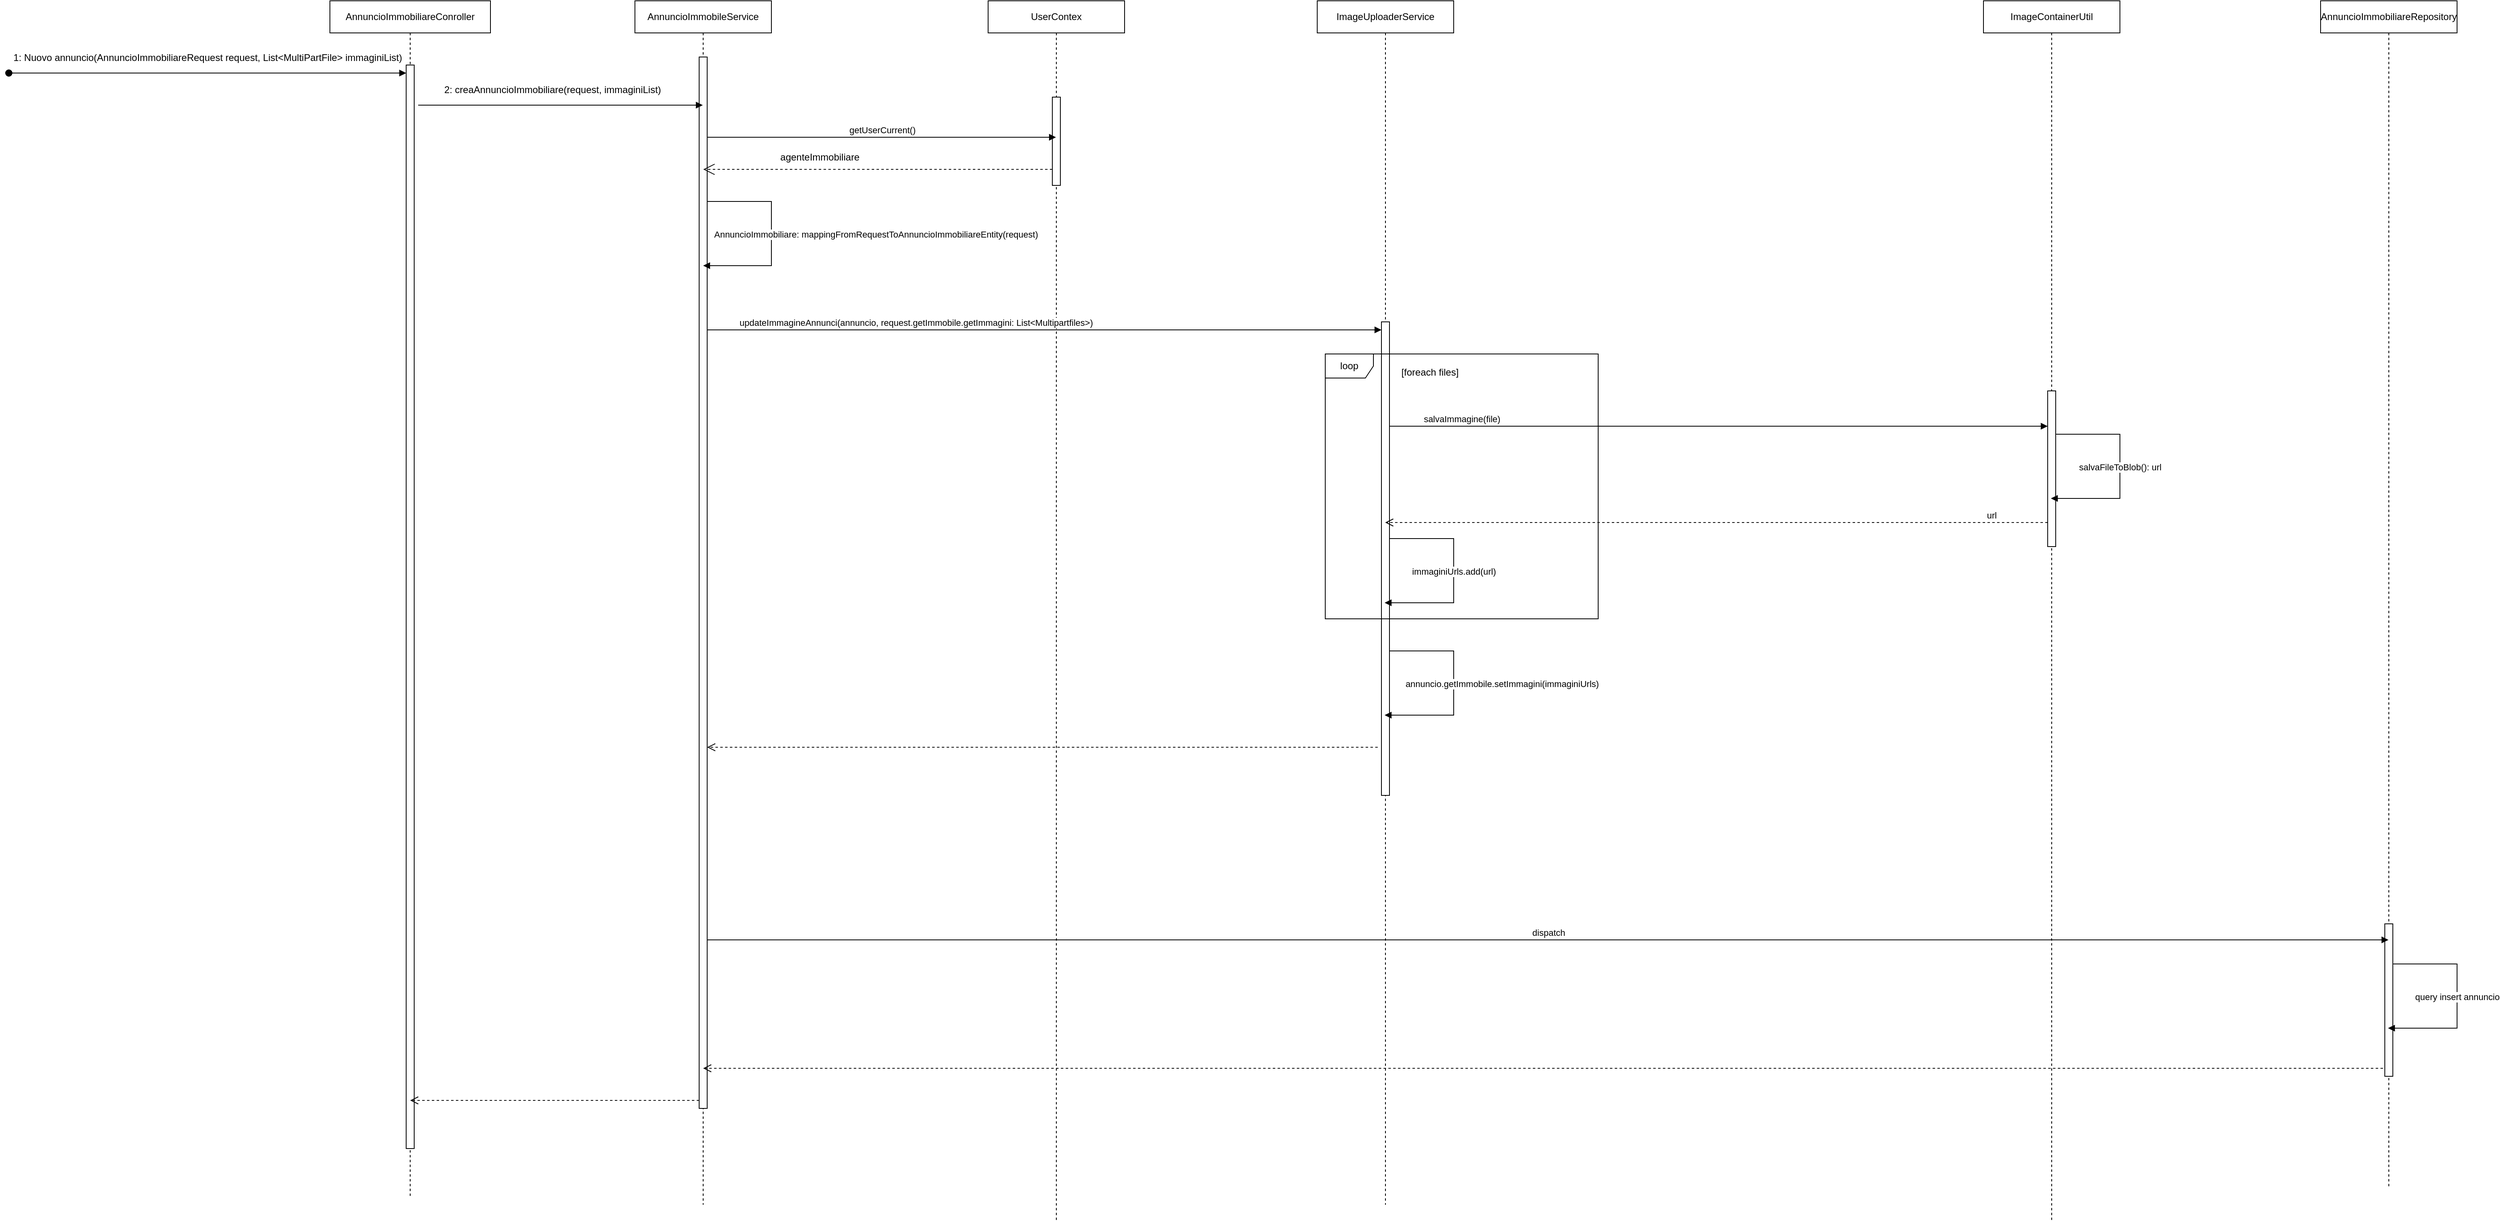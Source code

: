<mxfile version="28.2.5">
  <diagram name="Pagina-1" id="4_A5HrGLSW-UDN1cAMAc">
    <mxGraphModel dx="1869" dy="562" grid="1" gridSize="10" guides="1" tooltips="1" connect="1" arrows="1" fold="1" page="1" pageScale="1" pageWidth="827" pageHeight="1169" math="0" shadow="0">
      <root>
        <mxCell id="0" />
        <mxCell id="1" parent="0" />
        <mxCell id="xfmIgKKNJkjASMow5dHe-1" value="AnnuncioImmobiliareConroller" style="shape=umlLifeline;perimeter=lifelinePerimeter;whiteSpace=wrap;html=1;container=1;dropTarget=0;collapsible=0;recursiveResize=0;outlineConnect=0;portConstraint=eastwest;newEdgeStyle={&quot;curved&quot;:0,&quot;rounded&quot;:0};" vertex="1" parent="1">
          <mxGeometry x="140" y="30" width="200" height="1490" as="geometry" />
        </mxCell>
        <mxCell id="xfmIgKKNJkjASMow5dHe-3" value="" style="html=1;points=[[0,0,0,0,5],[0,1,0,0,-5],[1,0,0,0,5],[1,1,0,0,-5]];perimeter=orthogonalPerimeter;outlineConnect=0;targetShapes=umlLifeline;portConstraint=eastwest;newEdgeStyle={&quot;curved&quot;:0,&quot;rounded&quot;:0};" vertex="1" parent="xfmIgKKNJkjASMow5dHe-1">
          <mxGeometry x="95" y="80" width="10" height="1350" as="geometry" />
        </mxCell>
        <mxCell id="xfmIgKKNJkjASMow5dHe-2" value="&lt;font style=&quot;font-size: 12px;&quot;&gt;1: Nuovo annuncio(AnnuncioImmobiliareRequest request, List&amp;lt;MultiPartFile&amp;gt; immaginiList)&amp;nbsp;&lt;/font&gt;" style="html=1;verticalAlign=bottom;startArrow=oval;startFill=1;endArrow=block;startSize=8;curved=0;rounded=0;strokeWidth=1;jumpSize=14;" edge="1" parent="1" target="xfmIgKKNJkjASMow5dHe-3">
          <mxGeometry x="0.004" y="10" width="60" relative="1" as="geometry">
            <mxPoint x="-260" y="120" as="sourcePoint" />
            <mxPoint x="230" y="120" as="targetPoint" />
            <mxPoint as="offset" />
          </mxGeometry>
        </mxCell>
        <mxCell id="xfmIgKKNJkjASMow5dHe-4" value="AnnuncioImmobileService" style="shape=umlLifeline;perimeter=lifelinePerimeter;whiteSpace=wrap;html=1;container=1;dropTarget=0;collapsible=0;recursiveResize=0;outlineConnect=0;portConstraint=eastwest;newEdgeStyle={&quot;curved&quot;:0,&quot;rounded&quot;:0};" vertex="1" parent="1">
          <mxGeometry x="520" y="30" width="170" height="1500" as="geometry" />
        </mxCell>
        <mxCell id="xfmIgKKNJkjASMow5dHe-5" value="" style="html=1;points=[[0,0,0,0,5],[0,1,0,0,-5],[1,0,0,0,5],[1,1,0,0,-5]];perimeter=orthogonalPerimeter;outlineConnect=0;targetShapes=umlLifeline;portConstraint=eastwest;newEdgeStyle={&quot;curved&quot;:0,&quot;rounded&quot;:0};" vertex="1" parent="xfmIgKKNJkjASMow5dHe-4">
          <mxGeometry x="80" y="70" width="10" height="1310" as="geometry" />
        </mxCell>
        <mxCell id="xfmIgKKNJkjASMow5dHe-6" value="&lt;font style=&quot;font-size: 12px;&quot;&gt;2: creaAnnuncioImmobiliare(request, immaginiList)&lt;/font&gt;" style="html=1;verticalAlign=bottom;endArrow=block;curved=0;rounded=0;" edge="1" parent="1" target="xfmIgKKNJkjASMow5dHe-4">
          <mxGeometry x="-0.06" y="10" width="80" relative="1" as="geometry">
            <mxPoint x="250" y="160" as="sourcePoint" />
            <mxPoint x="551" y="160" as="targetPoint" />
            <mxPoint as="offset" />
          </mxGeometry>
        </mxCell>
        <mxCell id="xfmIgKKNJkjASMow5dHe-7" value="UserContex" style="shape=umlLifeline;perimeter=lifelinePerimeter;whiteSpace=wrap;html=1;container=1;dropTarget=0;collapsible=0;recursiveResize=0;outlineConnect=0;portConstraint=eastwest;newEdgeStyle={&quot;curved&quot;:0,&quot;rounded&quot;:0};" vertex="1" parent="1">
          <mxGeometry x="960" y="30" width="170" height="1520" as="geometry" />
        </mxCell>
        <mxCell id="xfmIgKKNJkjASMow5dHe-8" value="" style="html=1;points=[[0,0,0,0,5],[0,1,0,0,-5],[1,0,0,0,5],[1,1,0,0,-5]];perimeter=orthogonalPerimeter;outlineConnect=0;targetShapes=umlLifeline;portConstraint=eastwest;newEdgeStyle={&quot;curved&quot;:0,&quot;rounded&quot;:0};" vertex="1" parent="xfmIgKKNJkjASMow5dHe-7">
          <mxGeometry x="80" y="120" width="10" height="110" as="geometry" />
        </mxCell>
        <mxCell id="xfmIgKKNJkjASMow5dHe-9" value="getUserCurrent()" style="html=1;verticalAlign=bottom;endArrow=block;curved=0;rounded=0;" edge="1" parent="1" target="xfmIgKKNJkjASMow5dHe-7">
          <mxGeometry width="80" relative="1" as="geometry">
            <mxPoint x="610" y="200" as="sourcePoint" />
            <mxPoint x="690" y="200" as="targetPoint" />
          </mxGeometry>
        </mxCell>
        <mxCell id="xfmIgKKNJkjASMow5dHe-10" value="" style="endArrow=open;endSize=12;dashed=1;html=1;rounded=0;" edge="1" parent="1">
          <mxGeometry x="0.011" width="160" relative="1" as="geometry">
            <mxPoint x="1040" y="240" as="sourcePoint" />
            <mxPoint x="605.136" y="240" as="targetPoint" />
            <mxPoint as="offset" />
          </mxGeometry>
        </mxCell>
        <mxCell id="xfmIgKKNJkjASMow5dHe-12" value="&lt;span style=&quot;font-weight: normal;&quot;&gt;agenteImmobiliare&lt;/span&gt;" style="text;align=center;fontStyle=1;verticalAlign=middle;spacingLeft=3;spacingRight=3;strokeColor=none;rotatable=0;points=[[0,0.5],[1,0.5]];portConstraint=eastwest;html=1;" vertex="1" parent="1">
          <mxGeometry x="690" y="210" width="120" height="30" as="geometry" />
        </mxCell>
        <mxCell id="xfmIgKKNJkjASMow5dHe-15" value="AnnuncioImmobiliare: mappingFromRequestToAnnuncioImmobiliareEntity(request)" style="html=1;verticalAlign=bottom;endArrow=block;curved=0;rounded=0;" edge="1" parent="1" target="xfmIgKKNJkjASMow5dHe-4">
          <mxGeometry x="0.06" y="130" width="80" relative="1" as="geometry">
            <mxPoint x="610" y="280" as="sourcePoint" />
            <mxPoint x="690" y="280" as="targetPoint" />
            <Array as="points">
              <mxPoint x="690" y="280" />
              <mxPoint x="690" y="360" />
            </Array>
            <mxPoint as="offset" />
          </mxGeometry>
        </mxCell>
        <mxCell id="xfmIgKKNJkjASMow5dHe-21" value="ImageUploaderService" style="shape=umlLifeline;perimeter=lifelinePerimeter;whiteSpace=wrap;html=1;container=1;dropTarget=0;collapsible=0;recursiveResize=0;outlineConnect=0;portConstraint=eastwest;newEdgeStyle={&quot;curved&quot;:0,&quot;rounded&quot;:0};" vertex="1" parent="1">
          <mxGeometry x="1370" y="30" width="170" height="1500" as="geometry" />
        </mxCell>
        <mxCell id="xfmIgKKNJkjASMow5dHe-22" value="" style="html=1;points=[[0,0,0,0,5],[0,1,0,0,-5],[1,0,0,0,5],[1,1,0,0,-5]];perimeter=orthogonalPerimeter;outlineConnect=0;targetShapes=umlLifeline;portConstraint=eastwest;newEdgeStyle={&quot;curved&quot;:0,&quot;rounded&quot;:0};" vertex="1" parent="xfmIgKKNJkjASMow5dHe-21">
          <mxGeometry x="80" y="400" width="10" height="590" as="geometry" />
        </mxCell>
        <mxCell id="xfmIgKKNJkjASMow5dHe-23" value="updateImmagineAnnunci(annuncio, request.getImmobile.getImmagini: List&amp;lt;Multipartfiles&amp;gt;)" style="html=1;verticalAlign=bottom;endArrow=block;curved=0;rounded=0;" edge="1" parent="1" target="xfmIgKKNJkjASMow5dHe-22">
          <mxGeometry x="-0.381" width="80" relative="1" as="geometry">
            <mxPoint x="610" y="440" as="sourcePoint" />
            <mxPoint x="690" y="440" as="targetPoint" />
            <mxPoint as="offset" />
          </mxGeometry>
        </mxCell>
        <mxCell id="xfmIgKKNJkjASMow5dHe-26" value="&lt;span style=&quot;font-weight: normal;&quot;&gt;[foreach files]&lt;/span&gt;" style="text;align=center;fontStyle=1;verticalAlign=middle;spacingLeft=3;spacingRight=3;strokeColor=none;rotatable=0;points=[[0,0.5],[1,0.5]];portConstraint=eastwest;html=1;" vertex="1" parent="1">
          <mxGeometry x="1470" y="480" width="80" height="26" as="geometry" />
        </mxCell>
        <mxCell id="xfmIgKKNJkjASMow5dHe-27" value="ImageContainerUtil" style="shape=umlLifeline;perimeter=lifelinePerimeter;whiteSpace=wrap;html=1;container=1;dropTarget=0;collapsible=0;recursiveResize=0;outlineConnect=0;portConstraint=eastwest;newEdgeStyle={&quot;curved&quot;:0,&quot;rounded&quot;:0};" vertex="1" parent="1">
          <mxGeometry x="2200" y="30" width="170" height="1520" as="geometry" />
        </mxCell>
        <mxCell id="xfmIgKKNJkjASMow5dHe-28" value="" style="html=1;points=[[0,0,0,0,5],[0,1,0,0,-5],[1,0,0,0,5],[1,1,0,0,-5]];perimeter=orthogonalPerimeter;outlineConnect=0;targetShapes=umlLifeline;portConstraint=eastwest;newEdgeStyle={&quot;curved&quot;:0,&quot;rounded&quot;:0};" vertex="1" parent="xfmIgKKNJkjASMow5dHe-27">
          <mxGeometry x="80" y="486" width="10" height="194" as="geometry" />
        </mxCell>
        <mxCell id="xfmIgKKNJkjASMow5dHe-30" value="salvaImmagine(file)" style="html=1;verticalAlign=bottom;endArrow=block;curved=0;rounded=0;" edge="1" parent="1">
          <mxGeometry x="-0.78" width="80" relative="1" as="geometry">
            <mxPoint x="1460" y="560" as="sourcePoint" />
            <mxPoint x="2280" y="560" as="targetPoint" />
            <mxPoint as="offset" />
          </mxGeometry>
        </mxCell>
        <mxCell id="xfmIgKKNJkjASMow5dHe-31" value="url" style="html=1;verticalAlign=bottom;endArrow=open;dashed=1;endSize=8;curved=0;rounded=0;" edge="1" parent="1">
          <mxGeometry x="-0.83" relative="1" as="geometry">
            <mxPoint x="2280" y="680" as="sourcePoint" />
            <mxPoint x="1454.667" y="680" as="targetPoint" />
            <mxPoint as="offset" />
          </mxGeometry>
        </mxCell>
        <mxCell id="xfmIgKKNJkjASMow5dHe-32" value="salvaFileToBlob(): url" style="html=1;verticalAlign=bottom;endArrow=block;curved=0;rounded=0;" edge="1" parent="1">
          <mxGeometry x="0.057" width="80" relative="1" as="geometry">
            <mxPoint x="2290" y="570" as="sourcePoint" />
            <mxPoint x="2284" y="650" as="targetPoint" />
            <Array as="points">
              <mxPoint x="2370" y="570" />
              <mxPoint x="2370" y="650" />
            </Array>
            <mxPoint as="offset" />
          </mxGeometry>
        </mxCell>
        <mxCell id="xfmIgKKNJkjASMow5dHe-33" value="loop" style="shape=umlFrame;whiteSpace=wrap;html=1;pointerEvents=0;" vertex="1" parent="1">
          <mxGeometry x="1380" y="470" width="340" height="330" as="geometry" />
        </mxCell>
        <mxCell id="xfmIgKKNJkjASMow5dHe-34" value="immaginiUrls.add(url)" style="html=1;verticalAlign=bottom;endArrow=block;curved=0;rounded=0;" edge="1" parent="1">
          <mxGeometry x="0.057" width="80" relative="1" as="geometry">
            <mxPoint x="1460" y="700" as="sourcePoint" />
            <mxPoint x="1454" y="780" as="targetPoint" />
            <Array as="points">
              <mxPoint x="1540" y="700" />
              <mxPoint x="1540" y="780" />
            </Array>
            <mxPoint as="offset" />
          </mxGeometry>
        </mxCell>
        <mxCell id="xfmIgKKNJkjASMow5dHe-35" value="annuncio.getImmobile.setImmagini(immaginiUrls)" style="html=1;verticalAlign=bottom;endArrow=block;curved=0;rounded=0;" edge="1" parent="1">
          <mxGeometry x="0.057" y="60" width="80" relative="1" as="geometry">
            <mxPoint x="1460" y="840" as="sourcePoint" />
            <mxPoint x="1454" y="920" as="targetPoint" />
            <Array as="points">
              <mxPoint x="1540" y="840" />
              <mxPoint x="1540" y="920" />
            </Array>
            <mxPoint as="offset" />
          </mxGeometry>
        </mxCell>
        <mxCell id="xfmIgKKNJkjASMow5dHe-37" value="" style="html=1;verticalAlign=bottom;endArrow=open;dashed=1;endSize=8;curved=0;rounded=0;" edge="1" parent="1" target="xfmIgKKNJkjASMow5dHe-5">
          <mxGeometry x="-0.83" relative="1" as="geometry">
            <mxPoint x="1445.333" y="960" as="sourcePoint" />
            <mxPoint x="620" y="960" as="targetPoint" />
            <mxPoint as="offset" />
          </mxGeometry>
        </mxCell>
        <mxCell id="xfmIgKKNJkjASMow5dHe-38" value="AnnuncioImmobiliareRepository" style="shape=umlLifeline;perimeter=lifelinePerimeter;whiteSpace=wrap;html=1;container=1;dropTarget=0;collapsible=0;recursiveResize=0;outlineConnect=0;portConstraint=eastwest;newEdgeStyle={&quot;curved&quot;:0,&quot;rounded&quot;:0};" vertex="1" parent="1">
          <mxGeometry x="2620" y="30" width="170" height="1480" as="geometry" />
        </mxCell>
        <mxCell id="xfmIgKKNJkjASMow5dHe-39" value="" style="html=1;points=[[0,0,0,0,5],[0,1,0,0,-5],[1,0,0,0,5],[1,1,0,0,-5]];perimeter=orthogonalPerimeter;outlineConnect=0;targetShapes=umlLifeline;portConstraint=eastwest;newEdgeStyle={&quot;curved&quot;:0,&quot;rounded&quot;:0};" vertex="1" parent="xfmIgKKNJkjASMow5dHe-38">
          <mxGeometry x="80" y="1150" width="10" height="190" as="geometry" />
        </mxCell>
        <mxCell id="xfmIgKKNJkjASMow5dHe-40" value="dispatch" style="html=1;verticalAlign=bottom;endArrow=block;curved=0;rounded=0;" edge="1" parent="1" target="xfmIgKKNJkjASMow5dHe-38">
          <mxGeometry width="80" relative="1" as="geometry">
            <mxPoint x="610" y="1200" as="sourcePoint" />
            <mxPoint x="690" y="1200" as="targetPoint" />
          </mxGeometry>
        </mxCell>
        <mxCell id="xfmIgKKNJkjASMow5dHe-41" value="query insert annuncio" style="html=1;verticalAlign=bottom;endArrow=block;curved=0;rounded=0;" edge="1" parent="1">
          <mxGeometry x="0.057" width="80" relative="1" as="geometry">
            <mxPoint x="2710" y="1230" as="sourcePoint" />
            <mxPoint x="2704" y="1310" as="targetPoint" />
            <Array as="points">
              <mxPoint x="2790" y="1230" />
              <mxPoint x="2790" y="1310" />
            </Array>
            <mxPoint as="offset" />
          </mxGeometry>
        </mxCell>
        <mxCell id="xfmIgKKNJkjASMow5dHe-42" value="" style="html=1;verticalAlign=bottom;endArrow=open;dashed=1;endSize=8;curved=0;rounded=0;" edge="1" parent="1" target="xfmIgKKNJkjASMow5dHe-4">
          <mxGeometry x="-0.83" relative="1" as="geometry">
            <mxPoint x="2697.663" y="1360" as="sourcePoint" />
            <mxPoint x="1872.33" y="1360" as="targetPoint" />
            <mxPoint as="offset" />
          </mxGeometry>
        </mxCell>
        <mxCell id="xfmIgKKNJkjASMow5dHe-43" value="" style="html=1;verticalAlign=bottom;endArrow=open;dashed=1;endSize=8;curved=0;rounded=0;" edge="1" parent="1" target="xfmIgKKNJkjASMow5dHe-1">
          <mxGeometry relative="1" as="geometry">
            <mxPoint x="600" y="1400" as="sourcePoint" />
            <mxPoint x="520" y="1400" as="targetPoint" />
          </mxGeometry>
        </mxCell>
      </root>
    </mxGraphModel>
  </diagram>
</mxfile>
